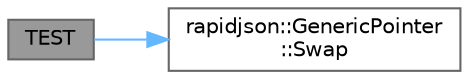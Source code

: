 digraph "TEST"
{
 // LATEX_PDF_SIZE
  bgcolor="transparent";
  edge [fontname=Helvetica,fontsize=10,labelfontname=Helvetica,labelfontsize=10];
  node [fontname=Helvetica,fontsize=10,shape=box,height=0.2,width=0.4];
  rankdir="LR";
  Node1 [id="Node000001",label="TEST",height=0.2,width=0.4,color="gray40", fillcolor="grey60", style="filled", fontcolor="black",tooltip=" "];
  Node1 -> Node2 [id="edge1_Node000001_Node000002",color="steelblue1",style="solid",tooltip=" "];
  Node2 [id="Node000002",label="rapidjson::GenericPointer\l::Swap",height=0.2,width=0.4,color="grey40", fillcolor="white", style="filled",URL="$classrapidjson_1_1_generic_pointer.html#addebb7e8ea5b4ba6568b54690215ef6a",tooltip="Swap the content of this pointer with an other."];
}
